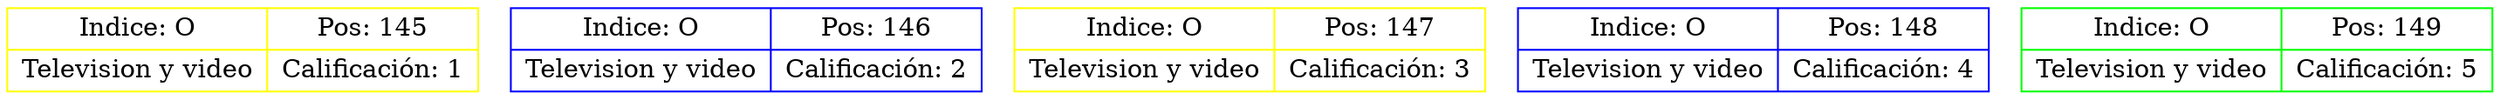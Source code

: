 digraph Daniel29{
node[shape=record];
node145[color=yellow, fillcolor=brown, label="{Indice: O|Television y video}|{Pos: 145|Calificación: 1}"];
node146[color=blue, fillcolor=orange, label="{Indice: O|Television y video}|{Pos: 146|Calificación: 2}"];
node147[color=yellow, fillcolor=red, label="{Indice: O|Television y video}|{Pos: 147|Calificación: 3}"];
node148[color=blue, fillcolor=pink, label="{Indice: O|Television y video}|{Pos: 148|Calificación: 4}"];
node149[color=green, fillcolor=green, label="{Indice: O|Television y video}|{Pos: 149|Calificación: 5}"];
}